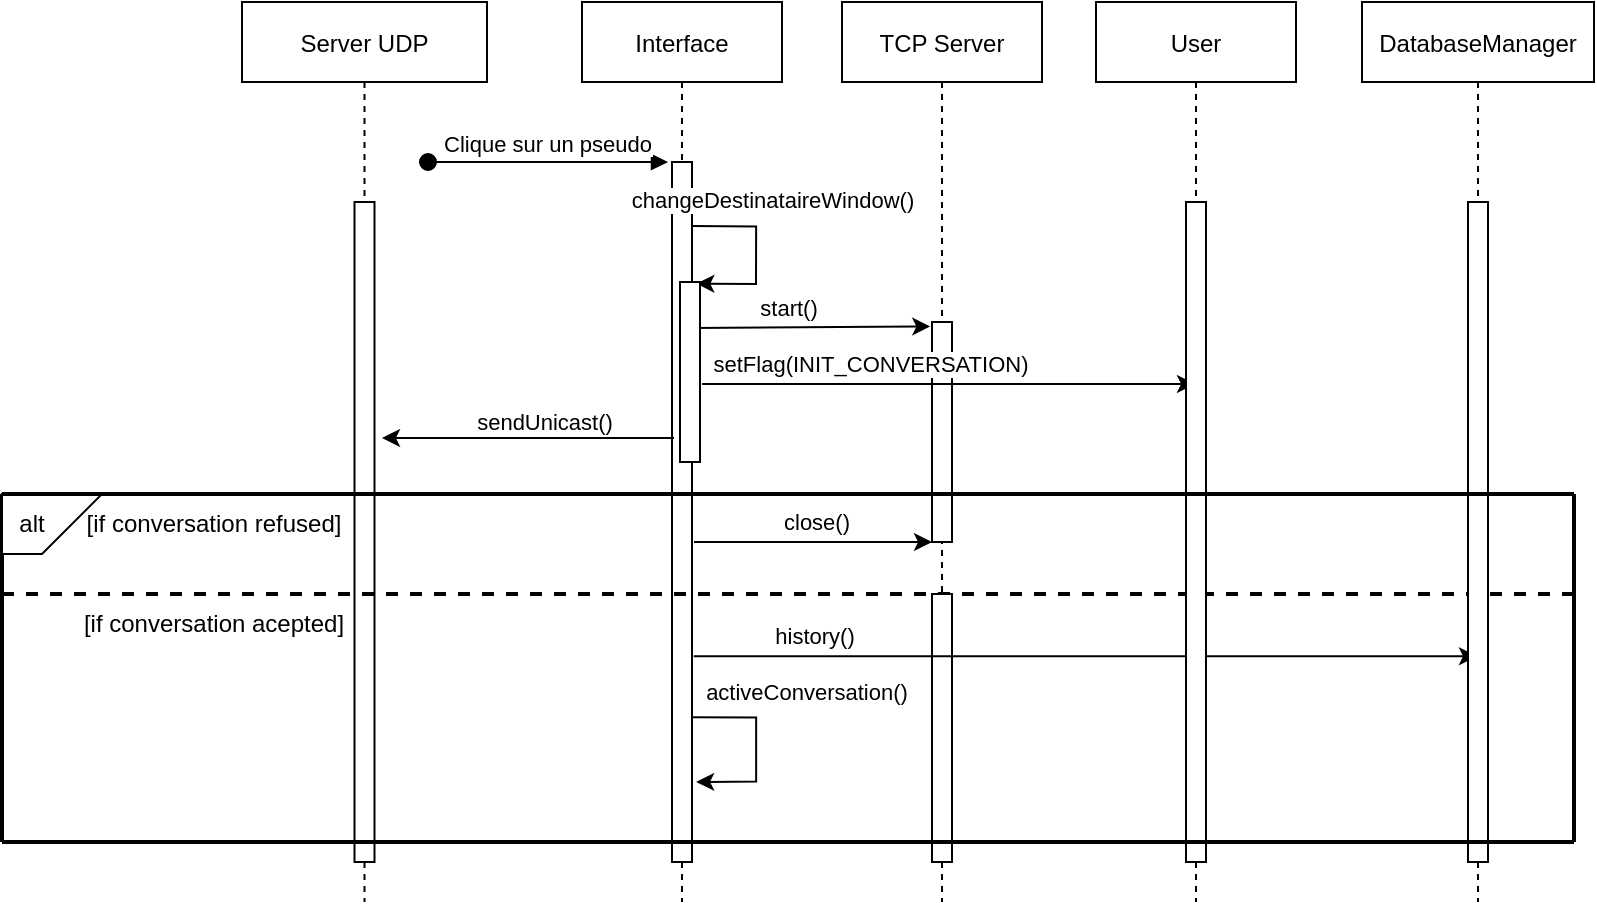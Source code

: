 <mxfile version="16.4.11" type="github">
  <diagram id="xcK4-EyJc4wEiuTrpNLM" name="Page-1">
    <mxGraphModel dx="1212" dy="635" grid="1" gridSize="10" guides="1" tooltips="1" connect="1" arrows="1" fold="1" page="1" pageScale="1" pageWidth="827" pageHeight="1169" math="0" shadow="0">
      <root>
        <mxCell id="0" />
        <mxCell id="1" parent="0" />
        <mxCell id="YQPyG1zgTYHU78s7Vjx9-17" value="Server UDP" style="shape=umlLifeline;perimeter=lifelinePerimeter;container=1;collapsible=0;recursiveResize=0;rounded=0;shadow=0;strokeWidth=1;" parent="1" vertex="1">
          <mxGeometry x="144" y="40" width="122.5" height="450" as="geometry" />
        </mxCell>
        <mxCell id="YQPyG1zgTYHU78s7Vjx9-18" value="" style="points=[];perimeter=orthogonalPerimeter;rounded=0;shadow=0;strokeWidth=1;" parent="YQPyG1zgTYHU78s7Vjx9-17" vertex="1">
          <mxGeometry x="56.25" y="100" width="10" height="330" as="geometry" />
        </mxCell>
        <mxCell id="YQPyG1zgTYHU78s7Vjx9-48" value="&lt;div&gt;[if conversation acepted]&lt;br&gt;&lt;/div&gt;" style="text;html=1;strokeColor=none;fillColor=none;align=center;verticalAlign=middle;whiteSpace=wrap;rounded=0;shadow=0;fontFamily=Helvetica;fontSize=12;fontColor=default;" parent="YQPyG1zgTYHU78s7Vjx9-17" vertex="1">
          <mxGeometry x="-84" y="296" width="140" height="30" as="geometry" />
        </mxCell>
        <mxCell id="YQPyG1zgTYHU78s7Vjx9-1" value="Interface" style="shape=umlLifeline;perimeter=lifelinePerimeter;container=1;collapsible=0;recursiveResize=0;rounded=0;shadow=0;strokeWidth=1;" parent="1" vertex="1">
          <mxGeometry x="314" y="40" width="100" height="450" as="geometry" />
        </mxCell>
        <mxCell id="YQPyG1zgTYHU78s7Vjx9-2" value="" style="endArrow=classic;html=1;rounded=0;entryX=-0.086;entryY=0.007;entryDx=0;entryDy=0;entryPerimeter=0;" parent="YQPyG1zgTYHU78s7Vjx9-1" edge="1">
          <mxGeometry width="50" height="50" relative="1" as="geometry">
            <mxPoint x="55" y="163" as="sourcePoint" />
            <mxPoint x="174.14" y="162.19" as="targetPoint" />
          </mxGeometry>
        </mxCell>
        <mxCell id="YQPyG1zgTYHU78s7Vjx9-3" value="start()" style="edgeLabel;html=1;align=center;verticalAlign=middle;resizable=0;points=[];" parent="YQPyG1zgTYHU78s7Vjx9-2" vertex="1" connectable="0">
          <mxGeometry x="0.327" relative="1" as="geometry">
            <mxPoint x="-31" y="-10" as="offset" />
          </mxGeometry>
        </mxCell>
        <mxCell id="YQPyG1zgTYHU78s7Vjx9-4" value="" style="points=[];perimeter=orthogonalPerimeter;rounded=0;shadow=0;strokeWidth=1;" parent="YQPyG1zgTYHU78s7Vjx9-1" vertex="1">
          <mxGeometry x="45" y="80" width="10" height="350" as="geometry" />
        </mxCell>
        <mxCell id="YQPyG1zgTYHU78s7Vjx9-34" value="" style="endArrow=classic;html=1;rounded=0;" parent="YQPyG1zgTYHU78s7Vjx9-1" edge="1">
          <mxGeometry width="50" height="50" relative="1" as="geometry">
            <mxPoint x="46" y="218" as="sourcePoint" />
            <mxPoint x="-100" y="218" as="targetPoint" />
          </mxGeometry>
        </mxCell>
        <mxCell id="YQPyG1zgTYHU78s7Vjx9-35" value="sendUnicast()" style="edgeLabel;html=1;align=center;verticalAlign=middle;resizable=0;points=[];" parent="YQPyG1zgTYHU78s7Vjx9-34" vertex="1" connectable="0">
          <mxGeometry x="0.49" relative="1" as="geometry">
            <mxPoint x="44" y="-8" as="offset" />
          </mxGeometry>
        </mxCell>
        <mxCell id="YQPyG1zgTYHU78s7Vjx9-40" value="" style="endArrow=none;html=1;rounded=0;fontFamily=Helvetica;fontSize=12;fontColor=default;strokeWidth=2;dashed=1;" parent="YQPyG1zgTYHU78s7Vjx9-1" edge="1">
          <mxGeometry width="50" height="50" relative="1" as="geometry">
            <mxPoint x="-290.0" y="296" as="sourcePoint" />
            <mxPoint x="496" y="296" as="targetPoint" />
          </mxGeometry>
        </mxCell>
        <mxCell id="HknEK3mykldjEV8O1me9-1" value="" style="endArrow=classic;html=1;rounded=0;exitX=0.893;exitY=0.064;exitDx=0;exitDy=0;exitPerimeter=0;entryX=0.817;entryY=0.009;entryDx=0;entryDy=0;entryPerimeter=0;" edge="1" parent="YQPyG1zgTYHU78s7Vjx9-1" target="HknEK3mykldjEV8O1me9-3">
          <mxGeometry width="50" height="50" relative="1" as="geometry">
            <mxPoint x="55.0" y="112.0" as="sourcePoint" />
            <mxPoint x="57.07" y="144.4" as="targetPoint" />
            <Array as="points">
              <mxPoint x="87.07" y="112.2" />
              <mxPoint x="87" y="141" />
            </Array>
          </mxGeometry>
        </mxCell>
        <mxCell id="HknEK3mykldjEV8O1me9-2" value="changeDestinataireWindow()" style="edgeLabel;html=1;align=center;verticalAlign=middle;resizable=0;points=[];" vertex="1" connectable="0" parent="HknEK3mykldjEV8O1me9-1">
          <mxGeometry x="-0.458" y="2" relative="1" as="geometry">
            <mxPoint x="15" y="-11" as="offset" />
          </mxGeometry>
        </mxCell>
        <mxCell id="HknEK3mykldjEV8O1me9-3" value="" style="points=[];perimeter=orthogonalPerimeter;rounded=0;shadow=0;strokeWidth=1;" vertex="1" parent="YQPyG1zgTYHU78s7Vjx9-1">
          <mxGeometry x="49" y="140" width="10" height="90" as="geometry" />
        </mxCell>
        <mxCell id="HknEK3mykldjEV8O1me9-5" value="" style="endArrow=classic;html=1;rounded=0;exitX=0.893;exitY=0.064;exitDx=0;exitDy=0;exitPerimeter=0;entryX=1.1;entryY=0.226;entryDx=0;entryDy=0;entryPerimeter=0;" edge="1" parent="YQPyG1zgTYHU78s7Vjx9-1">
          <mxGeometry width="50" height="50" relative="1" as="geometry">
            <mxPoint x="55" y="357.6" as="sourcePoint" />
            <mxPoint x="57.07" y="390.0" as="targetPoint" />
            <Array as="points">
              <mxPoint x="87.07" y="357.8" />
              <mxPoint x="87.07" y="389.8" />
            </Array>
          </mxGeometry>
        </mxCell>
        <mxCell id="HknEK3mykldjEV8O1me9-6" value="activeConversation()" style="edgeLabel;html=1;align=center;verticalAlign=middle;resizable=0;points=[];" vertex="1" connectable="0" parent="HknEK3mykldjEV8O1me9-5">
          <mxGeometry x="-0.458" y="2" relative="1" as="geometry">
            <mxPoint x="31" y="-11" as="offset" />
          </mxGeometry>
        </mxCell>
        <mxCell id="YQPyG1zgTYHU78s7Vjx9-11" value="TCP Server" style="shape=umlLifeline;perimeter=lifelinePerimeter;container=1;collapsible=0;recursiveResize=0;rounded=0;shadow=0;strokeWidth=1;" parent="1" vertex="1">
          <mxGeometry x="444" y="40" width="100" height="450" as="geometry" />
        </mxCell>
        <mxCell id="YQPyG1zgTYHU78s7Vjx9-12" value="" style="points=[];perimeter=orthogonalPerimeter;rounded=0;shadow=0;strokeWidth=1;" parent="YQPyG1zgTYHU78s7Vjx9-11" vertex="1">
          <mxGeometry x="45" y="160" width="10" height="110" as="geometry" />
        </mxCell>
        <mxCell id="YQPyG1zgTYHU78s7Vjx9-29" value="" style="endArrow=classic;html=1;rounded=0;" parent="YQPyG1zgTYHU78s7Vjx9-11" edge="1">
          <mxGeometry width="50" height="50" relative="1" as="geometry">
            <mxPoint x="-70" y="191" as="sourcePoint" />
            <mxPoint x="176.5" y="191" as="targetPoint" />
          </mxGeometry>
        </mxCell>
        <mxCell id="YQPyG1zgTYHU78s7Vjx9-30" value="setFlag(INIT_CONVERSATION)" style="edgeLabel;html=1;align=center;verticalAlign=middle;resizable=0;points=[];" parent="YQPyG1zgTYHU78s7Vjx9-29" vertex="1" connectable="0">
          <mxGeometry x="0.327" relative="1" as="geometry">
            <mxPoint x="-80" y="-10" as="offset" />
          </mxGeometry>
        </mxCell>
        <mxCell id="YQPyG1zgTYHU78s7Vjx9-49" value="" style="points=[];perimeter=orthogonalPerimeter;rounded=0;shadow=0;strokeWidth=1;" parent="YQPyG1zgTYHU78s7Vjx9-11" vertex="1">
          <mxGeometry x="45" y="296" width="10" height="134" as="geometry" />
        </mxCell>
        <mxCell id="YQPyG1zgTYHU78s7Vjx9-55" value="" style="endArrow=classic;html=1;rounded=0;" parent="YQPyG1zgTYHU78s7Vjx9-11" edge="1">
          <mxGeometry width="50" height="50" relative="1" as="geometry">
            <mxPoint x="-74.14" y="327.16" as="sourcePoint" />
            <mxPoint x="317.5" y="327.16" as="targetPoint" />
          </mxGeometry>
        </mxCell>
        <mxCell id="YQPyG1zgTYHU78s7Vjx9-56" value="history()" style="edgeLabel;html=1;align=center;verticalAlign=middle;resizable=0;points=[];" parent="YQPyG1zgTYHU78s7Vjx9-55" vertex="1" connectable="0">
          <mxGeometry x="0.327" relative="1" as="geometry">
            <mxPoint x="-200" y="-10" as="offset" />
          </mxGeometry>
        </mxCell>
        <mxCell id="YQPyG1zgTYHU78s7Vjx9-27" value="" style="endArrow=classic;html=1;rounded=0;" parent="YQPyG1zgTYHU78s7Vjx9-11" edge="1">
          <mxGeometry width="50" height="50" relative="1" as="geometry">
            <mxPoint x="-74" y="270" as="sourcePoint" />
            <mxPoint x="45" y="270" as="targetPoint" />
          </mxGeometry>
        </mxCell>
        <mxCell id="YQPyG1zgTYHU78s7Vjx9-28" value="close()" style="edgeLabel;html=1;align=center;verticalAlign=middle;resizable=0;points=[];" parent="YQPyG1zgTYHU78s7Vjx9-27" vertex="1" connectable="0">
          <mxGeometry x="0.327" relative="1" as="geometry">
            <mxPoint x="-18" y="-10" as="offset" />
          </mxGeometry>
        </mxCell>
        <mxCell id="YQPyG1zgTYHU78s7Vjx9-51" value="DatabaseManager" style="shape=umlLifeline;perimeter=lifelinePerimeter;container=1;collapsible=0;recursiveResize=0;rounded=0;shadow=0;strokeWidth=1;" parent="1" vertex="1">
          <mxGeometry x="704" y="40" width="116" height="450" as="geometry" />
        </mxCell>
        <mxCell id="YQPyG1zgTYHU78s7Vjx9-52" value="" style="points=[];perimeter=orthogonalPerimeter;rounded=0;shadow=0;strokeWidth=1;" parent="YQPyG1zgTYHU78s7Vjx9-51" vertex="1">
          <mxGeometry x="53" y="100" width="10" height="330" as="geometry" />
        </mxCell>
        <mxCell id="YQPyG1zgTYHU78s7Vjx9-23" value="" style="endArrow=none;html=1;rounded=0;fontFamily=Helvetica;fontSize=12;fontColor=default;strokeWidth=2;" parent="YQPyG1zgTYHU78s7Vjx9-51" edge="1">
          <mxGeometry width="50" height="50" relative="1" as="geometry">
            <mxPoint x="106" y="420" as="sourcePoint" />
            <mxPoint x="106" y="246" as="targetPoint" />
          </mxGeometry>
        </mxCell>
        <mxCell id="YQPyG1zgTYHU78s7Vjx9-45" value="User" style="shape=umlLifeline;perimeter=lifelinePerimeter;container=1;collapsible=0;recursiveResize=0;rounded=0;shadow=0;strokeWidth=1;" parent="1" vertex="1">
          <mxGeometry x="571" y="40" width="100" height="450" as="geometry" />
        </mxCell>
        <mxCell id="YQPyG1zgTYHU78s7Vjx9-46" value="" style="points=[];perimeter=orthogonalPerimeter;rounded=0;shadow=0;strokeWidth=1;" parent="YQPyG1zgTYHU78s7Vjx9-45" vertex="1">
          <mxGeometry x="45" y="100" width="10" height="330" as="geometry" />
        </mxCell>
        <mxCell id="YQPyG1zgTYHU78s7Vjx9-22" value="" style="endArrow=none;html=1;rounded=0;fontFamily=Helvetica;fontSize=12;fontColor=default;strokeWidth=2;" parent="1" edge="1">
          <mxGeometry width="50" height="50" relative="1" as="geometry">
            <mxPoint x="24" y="460" as="sourcePoint" />
            <mxPoint x="24" y="286" as="targetPoint" />
          </mxGeometry>
        </mxCell>
        <mxCell id="YQPyG1zgTYHU78s7Vjx9-25" value="alt&amp;nbsp;&amp;nbsp;&amp;nbsp;&amp;nbsp;&amp;nbsp;&amp;nbsp; " style="shape=card;whiteSpace=wrap;html=1;rounded=0;shadow=0;fontFamily=Helvetica;fontSize=12;fontColor=default;strokeColor=default;strokeWidth=1;fillColor=default;gradientColor=none;flipV=1;flipH=1;" parent="1" vertex="1">
          <mxGeometry x="24" y="286" width="50" height="30" as="geometry" />
        </mxCell>
        <mxCell id="YQPyG1zgTYHU78s7Vjx9-26" value="&lt;div&gt;[if conversation refused]&lt;br&gt;&lt;/div&gt;" style="text;html=1;strokeColor=none;fillColor=none;align=center;verticalAlign=middle;whiteSpace=wrap;rounded=0;shadow=0;fontFamily=Helvetica;fontSize=12;fontColor=default;" parent="1" vertex="1">
          <mxGeometry x="60" y="286" width="140" height="30" as="geometry" />
        </mxCell>
        <mxCell id="YQPyG1zgTYHU78s7Vjx9-42" value="Clique sur un pseudo" style="verticalAlign=bottom;startArrow=oval;endArrow=block;startSize=8;shadow=0;strokeWidth=1;" parent="1" edge="1">
          <mxGeometry relative="1" as="geometry">
            <mxPoint x="237" y="120" as="sourcePoint" />
            <mxPoint x="357" y="120" as="targetPoint" />
          </mxGeometry>
        </mxCell>
        <mxCell id="YQPyG1zgTYHU78s7Vjx9-21" value="" style="endArrow=none;html=1;rounded=0;fontFamily=Helvetica;fontSize=12;fontColor=default;strokeWidth=2;" parent="1" edge="1">
          <mxGeometry width="50" height="50" relative="1" as="geometry">
            <mxPoint x="24" y="286" as="sourcePoint" />
            <mxPoint x="810" y="286" as="targetPoint" />
          </mxGeometry>
        </mxCell>
        <mxCell id="YQPyG1zgTYHU78s7Vjx9-57" value="" style="endArrow=none;html=1;rounded=0;fontFamily=Helvetica;fontSize=12;fontColor=default;strokeWidth=2;" parent="1" edge="1">
          <mxGeometry width="50" height="50" relative="1" as="geometry">
            <mxPoint x="24.0" y="460" as="sourcePoint" />
            <mxPoint x="810" y="460" as="targetPoint" />
          </mxGeometry>
        </mxCell>
      </root>
    </mxGraphModel>
  </diagram>
</mxfile>
